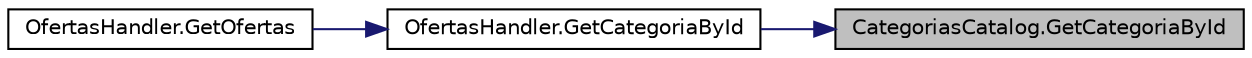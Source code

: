 digraph "CategoriasCatalog.GetCategoriaById"
{
 // INTERACTIVE_SVG=YES
 // LATEX_PDF_SIZE
  edge [fontname="Helvetica",fontsize="10",labelfontname="Helvetica",labelfontsize="10"];
  node [fontname="Helvetica",fontsize="10",shape=record];
  rankdir="RL";
  Node1 [label="CategoriasCatalog.GetCategoriaById",height=0.2,width=0.4,color="black", fillcolor="grey75", style="filled", fontcolor="black",tooltip="Método para obtener una categoría por id"];
  Node1 -> Node2 [dir="back",color="midnightblue",fontsize="10",style="solid",fontname="Helvetica"];
  Node2 [label="OfertasHandler.GetCategoriaById",height=0.2,width=0.4,color="black", fillcolor="white", style="filled",URL="$classOfertasHandler.html#acd0f922cabb68e54f3a72a4761925872",tooltip="Método para obtener una Categoria por id"];
  Node2 -> Node3 [dir="back",color="midnightblue",fontsize="10",style="solid",fontname="Helvetica"];
  Node3 [label="OfertasHandler.GetOfertas",height=0.2,width=0.4,color="black", fillcolor="white", style="filled",URL="$classOfertasHandler.html#aee064b912d719b92da28610ca6c002c1",tooltip="Método para obtener OfertaDeServicio"];
}
